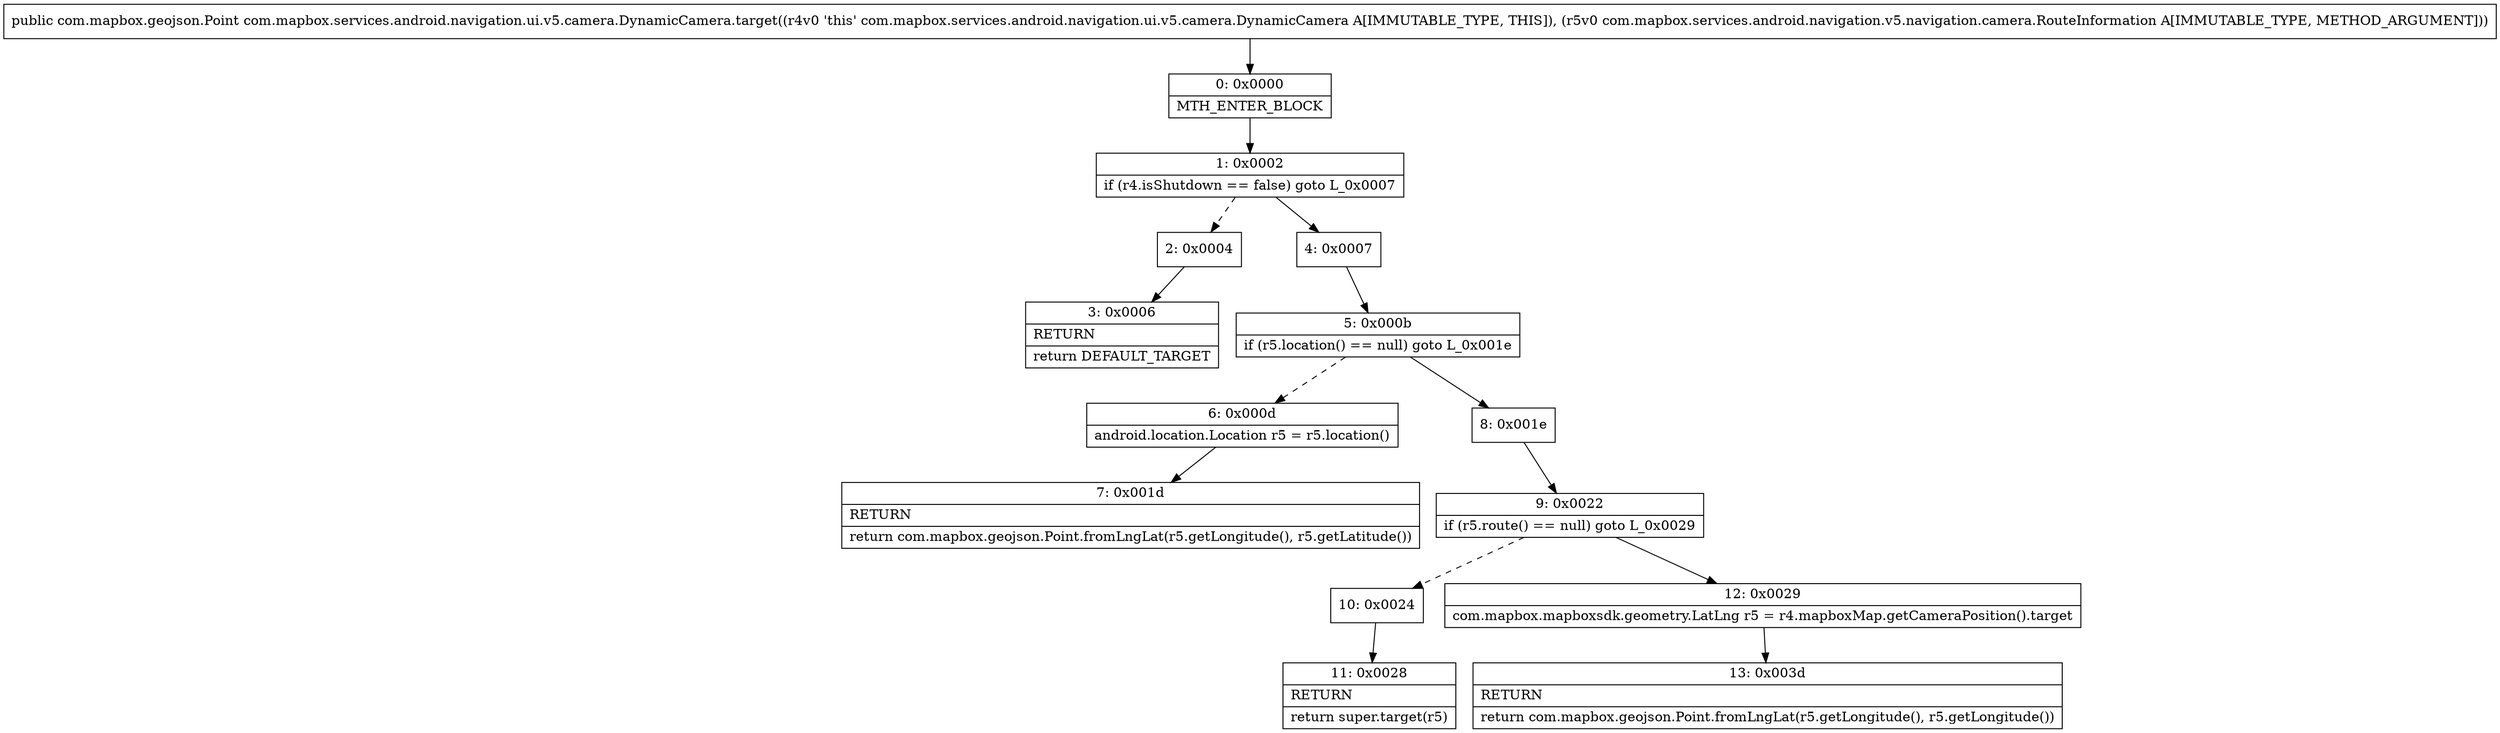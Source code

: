 digraph "CFG forcom.mapbox.services.android.navigation.ui.v5.camera.DynamicCamera.target(Lcom\/mapbox\/services\/android\/navigation\/v5\/navigation\/camera\/RouteInformation;)Lcom\/mapbox\/geojson\/Point;" {
Node_0 [shape=record,label="{0\:\ 0x0000|MTH_ENTER_BLOCK\l}"];
Node_1 [shape=record,label="{1\:\ 0x0002|if (r4.isShutdown == false) goto L_0x0007\l}"];
Node_2 [shape=record,label="{2\:\ 0x0004}"];
Node_3 [shape=record,label="{3\:\ 0x0006|RETURN\l|return DEFAULT_TARGET\l}"];
Node_4 [shape=record,label="{4\:\ 0x0007}"];
Node_5 [shape=record,label="{5\:\ 0x000b|if (r5.location() == null) goto L_0x001e\l}"];
Node_6 [shape=record,label="{6\:\ 0x000d|android.location.Location r5 = r5.location()\l}"];
Node_7 [shape=record,label="{7\:\ 0x001d|RETURN\l|return com.mapbox.geojson.Point.fromLngLat(r5.getLongitude(), r5.getLatitude())\l}"];
Node_8 [shape=record,label="{8\:\ 0x001e}"];
Node_9 [shape=record,label="{9\:\ 0x0022|if (r5.route() == null) goto L_0x0029\l}"];
Node_10 [shape=record,label="{10\:\ 0x0024}"];
Node_11 [shape=record,label="{11\:\ 0x0028|RETURN\l|return super.target(r5)\l}"];
Node_12 [shape=record,label="{12\:\ 0x0029|com.mapbox.mapboxsdk.geometry.LatLng r5 = r4.mapboxMap.getCameraPosition().target\l}"];
Node_13 [shape=record,label="{13\:\ 0x003d|RETURN\l|return com.mapbox.geojson.Point.fromLngLat(r5.getLongitude(), r5.getLongitude())\l}"];
MethodNode[shape=record,label="{public com.mapbox.geojson.Point com.mapbox.services.android.navigation.ui.v5.camera.DynamicCamera.target((r4v0 'this' com.mapbox.services.android.navigation.ui.v5.camera.DynamicCamera A[IMMUTABLE_TYPE, THIS]), (r5v0 com.mapbox.services.android.navigation.v5.navigation.camera.RouteInformation A[IMMUTABLE_TYPE, METHOD_ARGUMENT])) }"];
MethodNode -> Node_0;
Node_0 -> Node_1;
Node_1 -> Node_2[style=dashed];
Node_1 -> Node_4;
Node_2 -> Node_3;
Node_4 -> Node_5;
Node_5 -> Node_6[style=dashed];
Node_5 -> Node_8;
Node_6 -> Node_7;
Node_8 -> Node_9;
Node_9 -> Node_10[style=dashed];
Node_9 -> Node_12;
Node_10 -> Node_11;
Node_12 -> Node_13;
}

